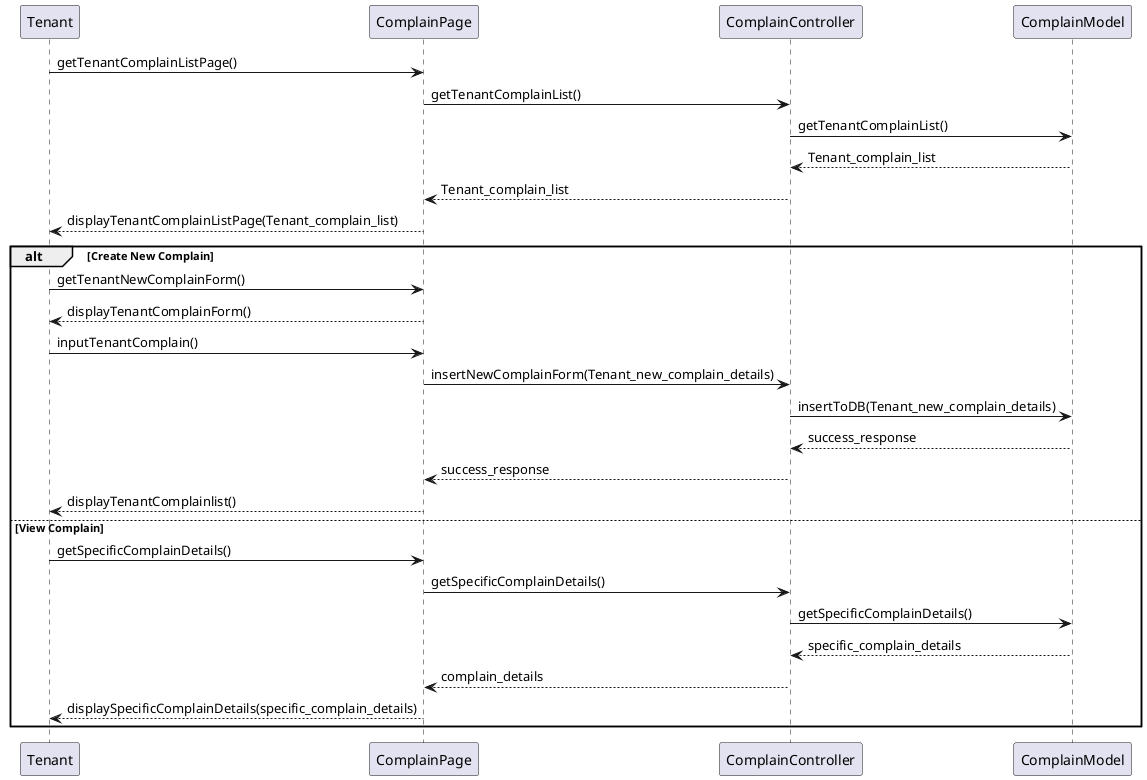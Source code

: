 @startuml
Tenant -> ComplainPage: getTenantComplainListPage()
ComplainPage -> ComplainController: getTenantComplainList()
ComplainController -> ComplainModel: getTenantComplainList()
ComplainController <-- ComplainModel: Tenant_complain_list
ComplainPage <-- ComplainController: Tenant_complain_list
Tenant <-- ComplainPage: displayTenantComplainListPage(Tenant_complain_list)

alt Create New Complain

    Tenant -> ComplainPage: getTenantNewComplainForm()
    Tenant <-- ComplainPage: displayTenantComplainForm()
    Tenant -> ComplainPage: inputTenantComplain()
    ComplainPage -> ComplainController: insertNewComplainForm(Tenant_new_complain_details)
    ComplainController -> ComplainModel: insertToDB(Tenant_new_complain_details)
    ComplainController <-- ComplainModel: success_response
    ComplainPage <-- ComplainController: success_response
    Tenant <-- ComplainPage: displayTenantComplainlist()
else View Complain

    Tenant -> ComplainPage: getSpecificComplainDetails()
    ComplainPage -> ComplainController: getSpecificComplainDetails()
    ComplainController -> ComplainModel: getSpecificComplainDetails()
    ComplainController <-- ComplainModel: specific_complain_details
    ComplainPage <-- ComplainController: complain_details
    Tenant <-- ComplainPage: displaySpecificComplainDetails(specific_complain_details)
end
@enduml